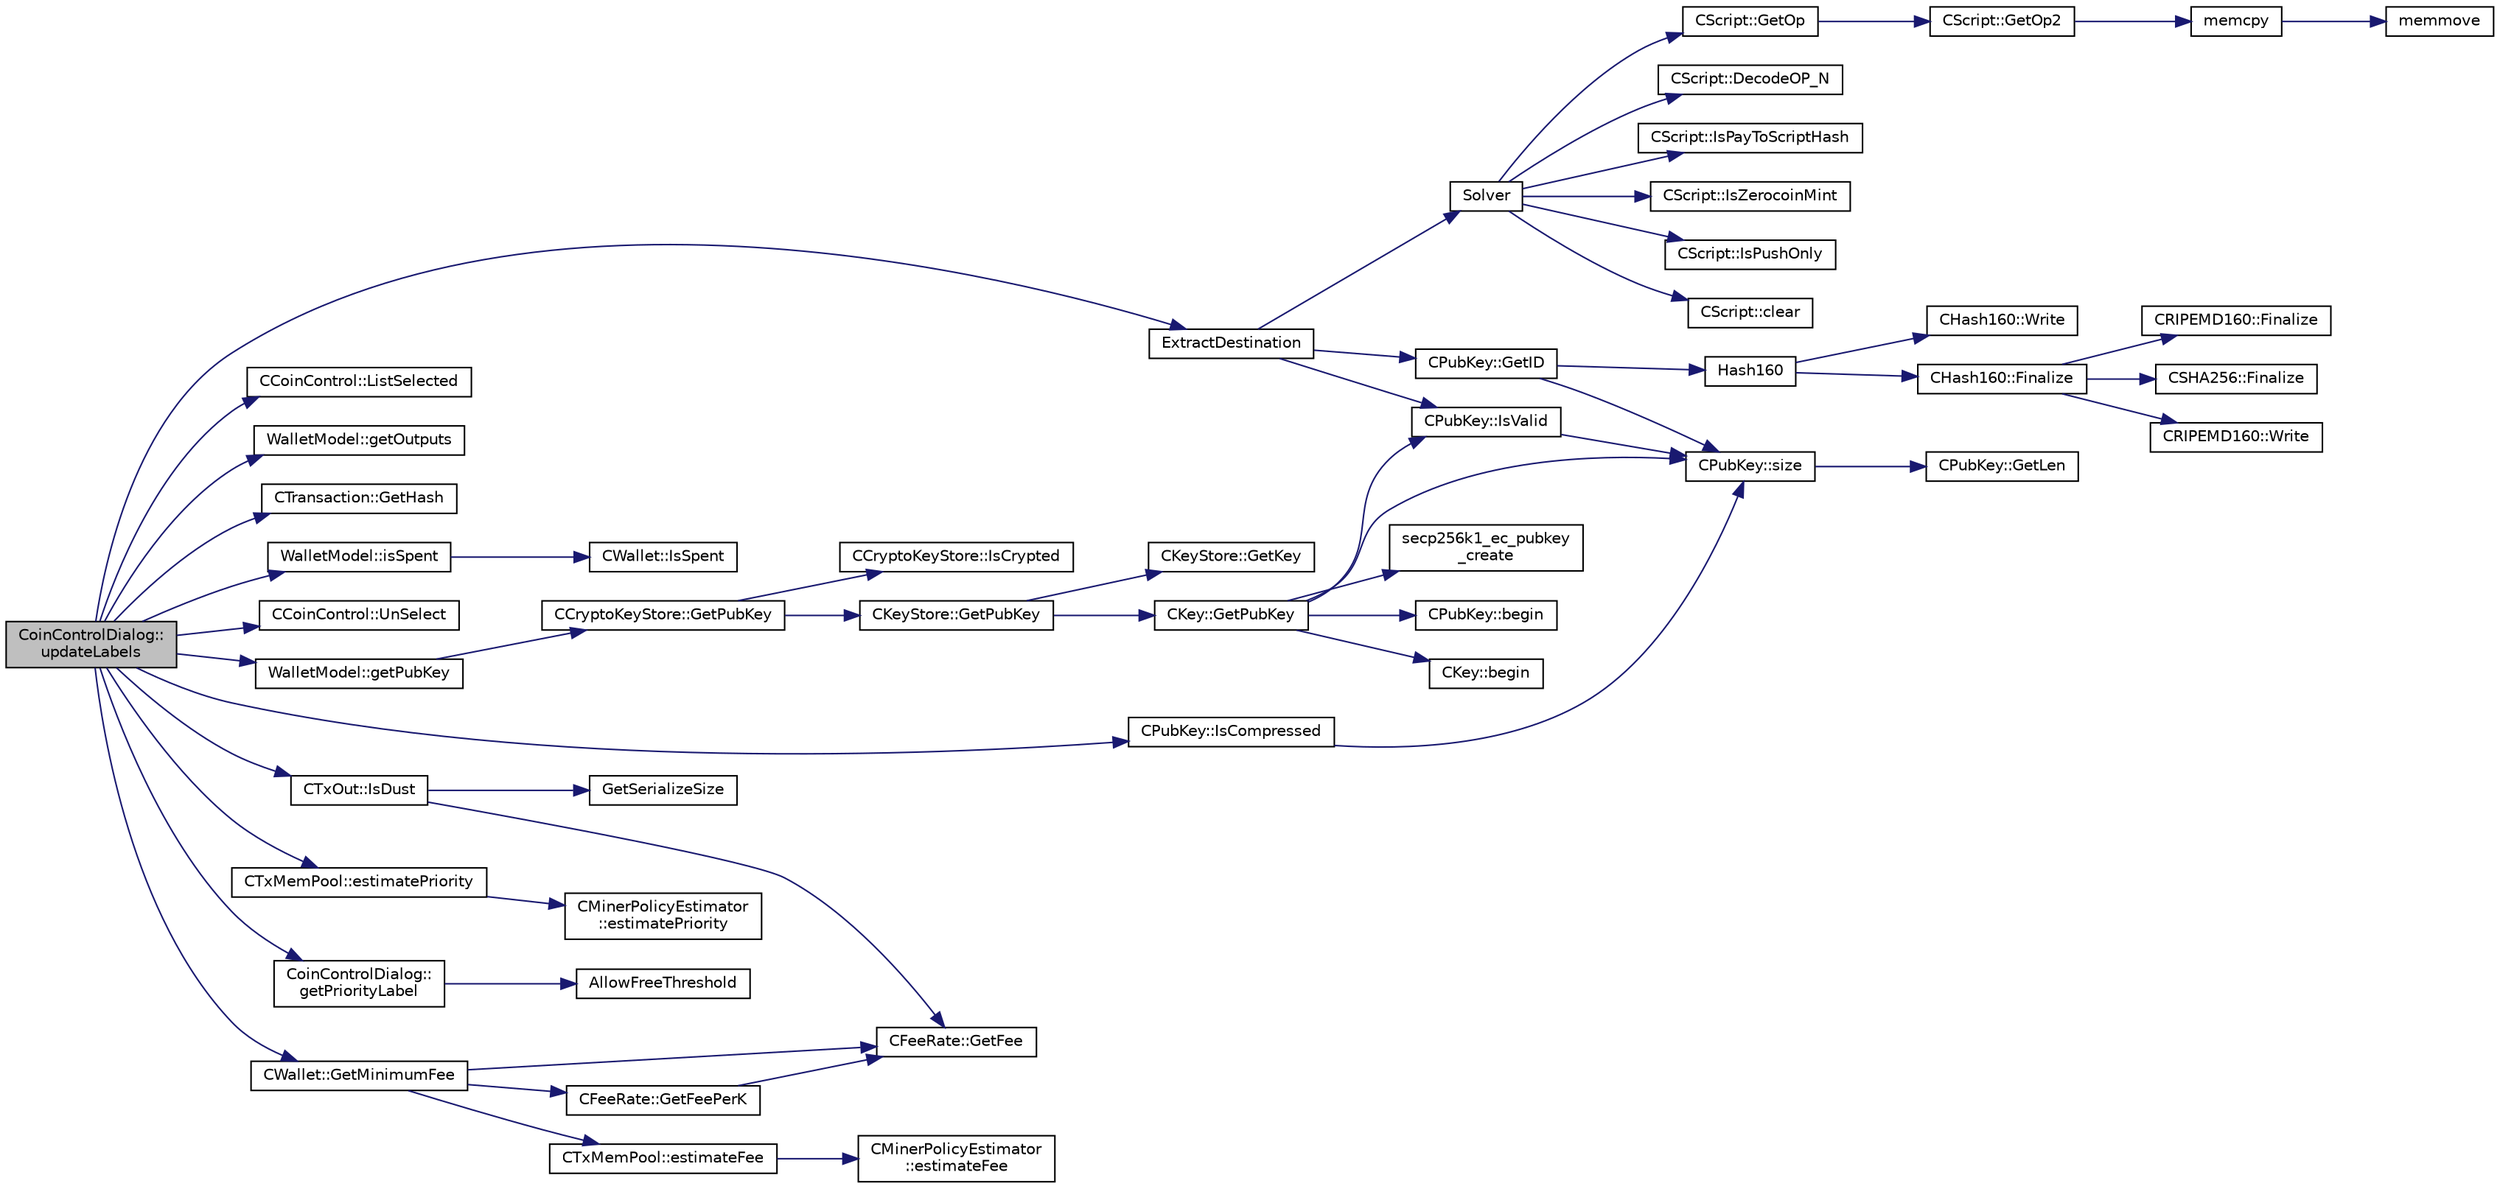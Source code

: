 digraph "CoinControlDialog::updateLabels"
{
  edge [fontname="Helvetica",fontsize="10",labelfontname="Helvetica",labelfontsize="10"];
  node [fontname="Helvetica",fontsize="10",shape=record];
  rankdir="LR";
  Node823 [label="CoinControlDialog::\lupdateLabels",height=0.2,width=0.4,color="black", fillcolor="grey75", style="filled", fontcolor="black"];
  Node823 -> Node824 [color="midnightblue",fontsize="10",style="solid",fontname="Helvetica"];
  Node824 [label="CTxOut::IsDust",height=0.2,width=0.4,color="black", fillcolor="white", style="filled",URL="$class_c_tx_out.html#ad4440670c7b3a59b46fa44f2f032ded8"];
  Node824 -> Node825 [color="midnightblue",fontsize="10",style="solid",fontname="Helvetica"];
  Node825 [label="GetSerializeSize",height=0.2,width=0.4,color="black", fillcolor="white", style="filled",URL="$serialize_8h.html#a48239e478ae730373d1984fe304ca025"];
  Node824 -> Node826 [color="midnightblue",fontsize="10",style="solid",fontname="Helvetica"];
  Node826 [label="CFeeRate::GetFee",height=0.2,width=0.4,color="black", fillcolor="white", style="filled",URL="$class_c_fee_rate.html#a6a3aef64120ef51ac921318282404b0e"];
  Node823 -> Node827 [color="midnightblue",fontsize="10",style="solid",fontname="Helvetica"];
  Node827 [label="CCoinControl::ListSelected",height=0.2,width=0.4,color="black", fillcolor="white", style="filled",URL="$class_c_coin_control.html#a176b3a32b5f623fe25b8e61ca561422e"];
  Node823 -> Node828 [color="midnightblue",fontsize="10",style="solid",fontname="Helvetica"];
  Node828 [label="WalletModel::getOutputs",height=0.2,width=0.4,color="black", fillcolor="white", style="filled",URL="$class_wallet_model.html#a5237ea4d9724807a05e2944e5ce6f181"];
  Node823 -> Node829 [color="midnightblue",fontsize="10",style="solid",fontname="Helvetica"];
  Node829 [label="CTransaction::GetHash",height=0.2,width=0.4,color="black", fillcolor="white", style="filled",URL="$class_c_transaction.html#a7efd1379de830341417c0bfa23a149aa"];
  Node823 -> Node830 [color="midnightblue",fontsize="10",style="solid",fontname="Helvetica"];
  Node830 [label="WalletModel::isSpent",height=0.2,width=0.4,color="black", fillcolor="white", style="filled",URL="$class_wallet_model.html#acb24dd4388e6daef526667fb365a57b1"];
  Node830 -> Node831 [color="midnightblue",fontsize="10",style="solid",fontname="Helvetica"];
  Node831 [label="CWallet::IsSpent",height=0.2,width=0.4,color="black", fillcolor="white", style="filled",URL="$group__map_wallet.html#ga6adcf1c224ed3c3fe4b0b19f6fca75d8",tooltip="Outpoint is spent if any non-conflicted transaction spends it: "];
  Node823 -> Node832 [color="midnightblue",fontsize="10",style="solid",fontname="Helvetica"];
  Node832 [label="CCoinControl::UnSelect",height=0.2,width=0.4,color="black", fillcolor="white", style="filled",URL="$class_c_coin_control.html#a7f9b8135840df5907bc49a4c5cb19ba4"];
  Node823 -> Node833 [color="midnightblue",fontsize="10",style="solid",fontname="Helvetica"];
  Node833 [label="ExtractDestination",height=0.2,width=0.4,color="black", fillcolor="white", style="filled",URL="$standard_8cpp.html#a951f7e601746ae076afdf3169ecca2fc"];
  Node833 -> Node834 [color="midnightblue",fontsize="10",style="solid",fontname="Helvetica"];
  Node834 [label="Solver",height=0.2,width=0.4,color="black", fillcolor="white", style="filled",URL="$standard_8cpp.html#a6ee6be50bff44464e905680c6fcee6dc",tooltip="Return public keys or hashes from scriptPubKey, for &#39;standard&#39; transaction types. ..."];
  Node834 -> Node835 [color="midnightblue",fontsize="10",style="solid",fontname="Helvetica"];
  Node835 [label="CScript::IsPayToScriptHash",height=0.2,width=0.4,color="black", fillcolor="white", style="filled",URL="$class_c_script.html#a0c3729c606d318923dc06f95d85a0971"];
  Node834 -> Node836 [color="midnightblue",fontsize="10",style="solid",fontname="Helvetica"];
  Node836 [label="CScript::IsZerocoinMint",height=0.2,width=0.4,color="black", fillcolor="white", style="filled",URL="$class_c_script.html#aadeaf93bd9c00abc9e20d082051adac8"];
  Node834 -> Node837 [color="midnightblue",fontsize="10",style="solid",fontname="Helvetica"];
  Node837 [label="CScript::IsPushOnly",height=0.2,width=0.4,color="black", fillcolor="white", style="filled",URL="$class_c_script.html#a090905f875fa5a40e616b319de8e973f",tooltip="Called by IsStandardTx and P2SH/BIP62 VerifyScript (which makes it consensus-critical). "];
  Node834 -> Node838 [color="midnightblue",fontsize="10",style="solid",fontname="Helvetica"];
  Node838 [label="CScript::clear",height=0.2,width=0.4,color="black", fillcolor="white", style="filled",URL="$class_c_script.html#a7b2baf842621f07c4939408acf63377c"];
  Node834 -> Node839 [color="midnightblue",fontsize="10",style="solid",fontname="Helvetica"];
  Node839 [label="CScript::GetOp",height=0.2,width=0.4,color="black", fillcolor="white", style="filled",URL="$class_c_script.html#a94635ed93d8d244ec3acfa83f9ecfe5f"];
  Node839 -> Node840 [color="midnightblue",fontsize="10",style="solid",fontname="Helvetica"];
  Node840 [label="CScript::GetOp2",height=0.2,width=0.4,color="black", fillcolor="white", style="filled",URL="$class_c_script.html#aac2dbe75742054049b0c6de0e9473ef0"];
  Node840 -> Node841 [color="midnightblue",fontsize="10",style="solid",fontname="Helvetica"];
  Node841 [label="memcpy",height=0.2,width=0.4,color="black", fillcolor="white", style="filled",URL="$glibc__compat_8cpp.html#a0f46826ab0466591e136db24394923cf"];
  Node841 -> Node842 [color="midnightblue",fontsize="10",style="solid",fontname="Helvetica"];
  Node842 [label="memmove",height=0.2,width=0.4,color="black", fillcolor="white", style="filled",URL="$glibc__compat_8cpp.html#a9778d49e9029dd75bc53ecbbf9f5e9a1"];
  Node834 -> Node843 [color="midnightblue",fontsize="10",style="solid",fontname="Helvetica"];
  Node843 [label="CScript::DecodeOP_N",height=0.2,width=0.4,color="black", fillcolor="white", style="filled",URL="$class_c_script.html#a7f975fca06b3e9a17da8ba23c7647e2e",tooltip="Encode/decode small integers: "];
  Node833 -> Node844 [color="midnightblue",fontsize="10",style="solid",fontname="Helvetica"];
  Node844 [label="CPubKey::IsValid",height=0.2,width=0.4,color="black", fillcolor="white", style="filled",URL="$class_c_pub_key.html#a4fa94293cf8577fd039b9a133f6c7f30"];
  Node844 -> Node845 [color="midnightblue",fontsize="10",style="solid",fontname="Helvetica"];
  Node845 [label="CPubKey::size",height=0.2,width=0.4,color="black", fillcolor="white", style="filled",URL="$class_c_pub_key.html#a6bb28fcf0a5f799c69f5b7269363b309",tooltip="Simple read-only vector-like interface to the pubkey data. "];
  Node845 -> Node846 [color="midnightblue",fontsize="10",style="solid",fontname="Helvetica"];
  Node846 [label="CPubKey::GetLen",height=0.2,width=0.4,color="black", fillcolor="white", style="filled",URL="$class_c_pub_key.html#a7dc71b3f037c84268dc22de97d7b65fb",tooltip="Compute the length of a pubkey with a given first byte. "];
  Node833 -> Node847 [color="midnightblue",fontsize="10",style="solid",fontname="Helvetica"];
  Node847 [label="CPubKey::GetID",height=0.2,width=0.4,color="black", fillcolor="white", style="filled",URL="$class_c_pub_key.html#a2675f7e6f72eff68e7a5227289feb021",tooltip="Get the KeyID of this public key (hash of its serialization) "];
  Node847 -> Node848 [color="midnightblue",fontsize="10",style="solid",fontname="Helvetica"];
  Node848 [label="Hash160",height=0.2,width=0.4,color="black", fillcolor="white", style="filled",URL="$hash_8h.html#a4490f70ddae16e9e48460a0416a48a6b",tooltip="Compute the 160-bit hash an object. "];
  Node848 -> Node849 [color="midnightblue",fontsize="10",style="solid",fontname="Helvetica"];
  Node849 [label="CHash160::Write",height=0.2,width=0.4,color="black", fillcolor="white", style="filled",URL="$class_c_hash160.html#af56cdd9443013eb68b246aa8450217f2"];
  Node848 -> Node850 [color="midnightblue",fontsize="10",style="solid",fontname="Helvetica"];
  Node850 [label="CHash160::Finalize",height=0.2,width=0.4,color="black", fillcolor="white", style="filled",URL="$class_c_hash160.html#a9bb08e1772002ae1a5d85017ba7952ee"];
  Node850 -> Node851 [color="midnightblue",fontsize="10",style="solid",fontname="Helvetica"];
  Node851 [label="CSHA256::Finalize",height=0.2,width=0.4,color="black", fillcolor="white", style="filled",URL="$class_c_s_h_a256.html#a4259230be0caefa590bc324fc12b9b90"];
  Node850 -> Node852 [color="midnightblue",fontsize="10",style="solid",fontname="Helvetica"];
  Node852 [label="CRIPEMD160::Write",height=0.2,width=0.4,color="black", fillcolor="white", style="filled",URL="$class_c_r_i_p_e_m_d160.html#a221143b9d94af623d07c4f4ba1bf6007"];
  Node850 -> Node853 [color="midnightblue",fontsize="10",style="solid",fontname="Helvetica"];
  Node853 [label="CRIPEMD160::Finalize",height=0.2,width=0.4,color="black", fillcolor="white", style="filled",URL="$class_c_r_i_p_e_m_d160.html#a2a11566fbf9d1339b819833313fc4e51"];
  Node847 -> Node845 [color="midnightblue",fontsize="10",style="solid",fontname="Helvetica"];
  Node823 -> Node854 [color="midnightblue",fontsize="10",style="solid",fontname="Helvetica"];
  Node854 [label="WalletModel::getPubKey",height=0.2,width=0.4,color="black", fillcolor="white", style="filled",URL="$class_wallet_model.html#abe0b4462654768f301d1f758f7907ca2"];
  Node854 -> Node855 [color="midnightblue",fontsize="10",style="solid",fontname="Helvetica"];
  Node855 [label="CCryptoKeyStore::GetPubKey",height=0.2,width=0.4,color="black", fillcolor="white", style="filled",URL="$class_c_crypto_key_store.html#a20b474adfe6900bb36cd4fd6f9c31380"];
  Node855 -> Node856 [color="midnightblue",fontsize="10",style="solid",fontname="Helvetica"];
  Node856 [label="CCryptoKeyStore::IsCrypted",height=0.2,width=0.4,color="black", fillcolor="white", style="filled",URL="$class_c_crypto_key_store.html#acc8fed44366c98fb481333ca6e867088"];
  Node855 -> Node857 [color="midnightblue",fontsize="10",style="solid",fontname="Helvetica"];
  Node857 [label="CKeyStore::GetPubKey",height=0.2,width=0.4,color="black", fillcolor="white", style="filled",URL="$class_c_key_store.html#ab83687ea4c9df138b21f6ec3e9809f42"];
  Node857 -> Node858 [color="midnightblue",fontsize="10",style="solid",fontname="Helvetica"];
  Node858 [label="CKeyStore::GetKey",height=0.2,width=0.4,color="black", fillcolor="white", style="filled",URL="$class_c_key_store.html#a2dffca468fef2e5da2e42a7c983d968a"];
  Node857 -> Node859 [color="midnightblue",fontsize="10",style="solid",fontname="Helvetica"];
  Node859 [label="CKey::GetPubKey",height=0.2,width=0.4,color="black", fillcolor="white", style="filled",URL="$class_c_key.html#aa1085c59603a62db6ec776300f250337",tooltip="Compute the public key from a private key. "];
  Node859 -> Node860 [color="midnightblue",fontsize="10",style="solid",fontname="Helvetica"];
  Node860 [label="secp256k1_ec_pubkey\l_create",height=0.2,width=0.4,color="black", fillcolor="white", style="filled",URL="$secp256k1_8h.html#a22e1ef593e0d06d40b4f233e91447aa3",tooltip="Compute the public key for a secret key. "];
  Node859 -> Node861 [color="midnightblue",fontsize="10",style="solid",fontname="Helvetica"];
  Node861 [label="CPubKey::begin",height=0.2,width=0.4,color="black", fillcolor="white", style="filled",URL="$class_c_pub_key.html#a859ab9909d68092d6d4fc739237ab358"];
  Node859 -> Node862 [color="midnightblue",fontsize="10",style="solid",fontname="Helvetica"];
  Node862 [label="CKey::begin",height=0.2,width=0.4,color="black", fillcolor="white", style="filled",URL="$class_c_key.html#ab8dee0ad9d933304a22284ee40040847"];
  Node859 -> Node845 [color="midnightblue",fontsize="10",style="solid",fontname="Helvetica"];
  Node859 -> Node844 [color="midnightblue",fontsize="10",style="solid",fontname="Helvetica"];
  Node823 -> Node863 [color="midnightblue",fontsize="10",style="solid",fontname="Helvetica"];
  Node863 [label="CPubKey::IsCompressed",height=0.2,width=0.4,color="black", fillcolor="white", style="filled",URL="$class_c_pub_key.html#a25f8b70340ad20ddab0f80ec4cee9396",tooltip="Check whether this is a compressed public key. "];
  Node863 -> Node845 [color="midnightblue",fontsize="10",style="solid",fontname="Helvetica"];
  Node823 -> Node864 [color="midnightblue",fontsize="10",style="solid",fontname="Helvetica"];
  Node864 [label="CTxMemPool::estimatePriority",height=0.2,width=0.4,color="black", fillcolor="white", style="filled",URL="$class_c_tx_mem_pool.html#a225378304025c093d2dc5fcb754ade3b",tooltip="Estimate priority needed to get into the next nBlocks. "];
  Node864 -> Node865 [color="midnightblue",fontsize="10",style="solid",fontname="Helvetica"];
  Node865 [label="CMinerPolicyEstimator\l::estimatePriority",height=0.2,width=0.4,color="black", fillcolor="white", style="filled",URL="$class_c_miner_policy_estimator.html#ae9bb4813622680e6e3b48ea8c0ce41b6"];
  Node823 -> Node866 [color="midnightblue",fontsize="10",style="solid",fontname="Helvetica"];
  Node866 [label="CoinControlDialog::\lgetPriorityLabel",height=0.2,width=0.4,color="black", fillcolor="white", style="filled",URL="$class_coin_control_dialog.html#a82c553c068d383edb52e2c239642d8e4"];
  Node866 -> Node867 [color="midnightblue",fontsize="10",style="solid",fontname="Helvetica"];
  Node867 [label="AllowFreeThreshold",height=0.2,width=0.4,color="black", fillcolor="white", style="filled",URL="$txmempool_8h.html#a51bd4734f99121bdc24323fd5aebacc3"];
  Node823 -> Node868 [color="midnightblue",fontsize="10",style="solid",fontname="Helvetica"];
  Node868 [label="CWallet::GetMinimumFee",height=0.2,width=0.4,color="black", fillcolor="white", style="filled",URL="$group___actions.html#ga64a76474added26d9fbf904b5dd978a8"];
  Node868 -> Node826 [color="midnightblue",fontsize="10",style="solid",fontname="Helvetica"];
  Node868 -> Node869 [color="midnightblue",fontsize="10",style="solid",fontname="Helvetica"];
  Node869 [label="CFeeRate::GetFeePerK",height=0.2,width=0.4,color="black", fillcolor="white", style="filled",URL="$class_c_fee_rate.html#ac772be79983433d442d6b871d2fb6e11"];
  Node869 -> Node826 [color="midnightblue",fontsize="10",style="solid",fontname="Helvetica"];
  Node868 -> Node870 [color="midnightblue",fontsize="10",style="solid",fontname="Helvetica"];
  Node870 [label="CTxMemPool::estimateFee",height=0.2,width=0.4,color="black", fillcolor="white", style="filled",URL="$class_c_tx_mem_pool.html#a32dd66c128330aed86865c8a61857c6c",tooltip="Estimate fee rate needed to get into the next nBlocks. "];
  Node870 -> Node871 [color="midnightblue",fontsize="10",style="solid",fontname="Helvetica"];
  Node871 [label="CMinerPolicyEstimator\l::estimateFee",height=0.2,width=0.4,color="black", fillcolor="white", style="filled",URL="$class_c_miner_policy_estimator.html#a00b6f58a508ee87999910972f37b3281",tooltip="Can return CFeeRate(0) if we don&#39;t have any data for that many blocks back. "];
}

